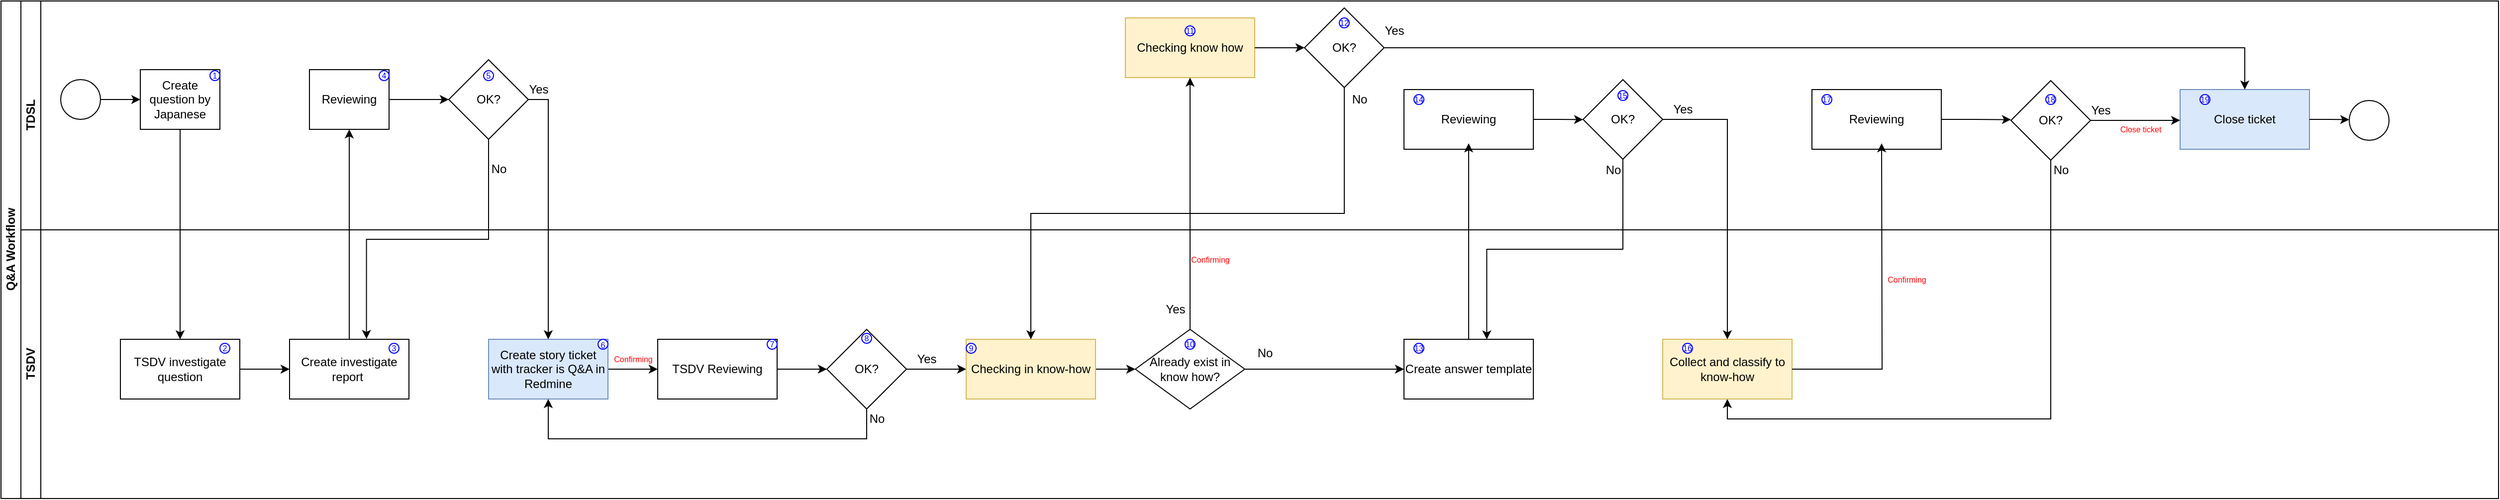 <mxfile version="14.4.3" type="github">
  <diagram id="prtHgNgQTEPvFCAcTncT" name="Page-1">
    <mxGraphModel dx="981" dy="548" grid="1" gridSize="10" guides="1" tooltips="1" connect="1" arrows="1" fold="1" page="1" pageScale="1" pageWidth="827" pageHeight="1169" math="0" shadow="0">
      <root>
        <mxCell id="0" />
        <mxCell id="1" parent="0" />
        <mxCell id="dNxyNK7c78bLwvsdeMH5-19" value="Q&amp;amp;A Workflow" style="swimlane;html=1;childLayout=stackLayout;resizeParent=1;resizeParentMax=0;horizontal=0;startSize=20;horizontalStack=0;" parent="1" vertex="1">
          <mxGeometry x="120" y="120" width="2510" height="500" as="geometry" />
        </mxCell>
        <mxCell id="dNxyNK7c78bLwvsdeMH5-20" value="TDSL" style="swimlane;html=1;startSize=20;horizontal=0;" parent="dNxyNK7c78bLwvsdeMH5-19" vertex="1">
          <mxGeometry x="20" width="2490" height="230" as="geometry" />
        </mxCell>
        <mxCell id="dNxyNK7c78bLwvsdeMH5-25" value="" style="edgeStyle=orthogonalEdgeStyle;rounded=0;orthogonalLoop=1;jettySize=auto;html=1;" parent="dNxyNK7c78bLwvsdeMH5-20" source="dNxyNK7c78bLwvsdeMH5-23" target="dNxyNK7c78bLwvsdeMH5-24" edge="1">
          <mxGeometry relative="1" as="geometry" />
        </mxCell>
        <mxCell id="dNxyNK7c78bLwvsdeMH5-23" value="" style="ellipse;whiteSpace=wrap;html=1;" parent="dNxyNK7c78bLwvsdeMH5-20" vertex="1">
          <mxGeometry x="40" y="79" width="40" height="40" as="geometry" />
        </mxCell>
        <mxCell id="dNxyNK7c78bLwvsdeMH5-24" value="Create question by Japanese" style="rounded=0;whiteSpace=wrap;html=1;fontFamily=Helvetica;fontSize=12;fontColor=#000000;align=center;" parent="dNxyNK7c78bLwvsdeMH5-20" vertex="1">
          <mxGeometry x="120" y="69" width="80" height="60" as="geometry" />
        </mxCell>
        <mxCell id="7MUZo-UXY0UL-2Fm9ZRf-6" value="Reviewing" style="rounded=0;whiteSpace=wrap;html=1;fontFamily=Helvetica;fontSize=12;fontColor=#000000;align=center;" vertex="1" parent="dNxyNK7c78bLwvsdeMH5-20">
          <mxGeometry x="290" y="69" width="80" height="60" as="geometry" />
        </mxCell>
        <mxCell id="7MUZo-UXY0UL-2Fm9ZRf-9" value="OK?" style="rhombus;whiteSpace=wrap;html=1;" vertex="1" parent="dNxyNK7c78bLwvsdeMH5-20">
          <mxGeometry x="430" y="58.996" width="80" height="80" as="geometry" />
        </mxCell>
        <mxCell id="7MUZo-UXY0UL-2Fm9ZRf-8" style="edgeStyle=orthogonalEdgeStyle;rounded=0;orthogonalLoop=1;jettySize=auto;html=1;exitX=1;exitY=0.5;exitDx=0;exitDy=0;" edge="1" parent="dNxyNK7c78bLwvsdeMH5-20" source="7MUZo-UXY0UL-2Fm9ZRf-6" target="7MUZo-UXY0UL-2Fm9ZRf-9">
          <mxGeometry relative="1" as="geometry">
            <mxPoint x="440" y="99.276" as="targetPoint" />
          </mxGeometry>
        </mxCell>
        <mxCell id="7MUZo-UXY0UL-2Fm9ZRf-15" value="Yes" style="text;html=1;align=center;verticalAlign=middle;resizable=0;points=[];autosize=1;" vertex="1" parent="dNxyNK7c78bLwvsdeMH5-20">
          <mxGeometry x="500" y="79" width="40" height="20" as="geometry" />
        </mxCell>
        <mxCell id="7MUZo-UXY0UL-2Fm9ZRf-34" value="Reviewing" style="rounded=0;whiteSpace=wrap;html=1;" vertex="1" parent="dNxyNK7c78bLwvsdeMH5-20">
          <mxGeometry x="1390" y="89" width="130" height="60" as="geometry" />
        </mxCell>
        <mxCell id="7MUZo-UXY0UL-2Fm9ZRf-36" value="OK?" style="rhombus;whiteSpace=wrap;html=1;" vertex="1" parent="dNxyNK7c78bLwvsdeMH5-20">
          <mxGeometry x="1570" y="79" width="80" height="80" as="geometry" />
        </mxCell>
        <mxCell id="7MUZo-UXY0UL-2Fm9ZRf-50" value="Reviewing" style="rounded=0;whiteSpace=wrap;html=1;" vertex="1" parent="dNxyNK7c78bLwvsdeMH5-20">
          <mxGeometry x="1800" y="89" width="130" height="60" as="geometry" />
        </mxCell>
        <mxCell id="7MUZo-UXY0UL-2Fm9ZRf-52" value="OK?" style="rhombus;whiteSpace=wrap;html=1;" vertex="1" parent="dNxyNK7c78bLwvsdeMH5-20">
          <mxGeometry x="2000" y="80" width="80" height="80" as="geometry" />
        </mxCell>
        <mxCell id="7MUZo-UXY0UL-2Fm9ZRf-55" value="Close ticket" style="rounded=0;whiteSpace=wrap;html=1;fillColor=#dae8fc;strokeColor=#6c8ebf;" vertex="1" parent="dNxyNK7c78bLwvsdeMH5-20">
          <mxGeometry x="2170" y="89" width="130" height="60" as="geometry" />
        </mxCell>
        <mxCell id="7MUZo-UXY0UL-2Fm9ZRf-61" value="" style="ellipse;whiteSpace=wrap;html=1;" vertex="1" parent="dNxyNK7c78bLwvsdeMH5-20">
          <mxGeometry x="2340" y="100" width="40" height="40" as="geometry" />
        </mxCell>
        <mxCell id="7MUZo-UXY0UL-2Fm9ZRf-63" value="Checking know how" style="rounded=0;whiteSpace=wrap;html=1;fillColor=#fff2cc;strokeColor=#d6b656;" vertex="1" parent="dNxyNK7c78bLwvsdeMH5-20">
          <mxGeometry x="1110" y="17" width="130" height="60" as="geometry" />
        </mxCell>
        <mxCell id="7MUZo-UXY0UL-2Fm9ZRf-69" style="edgeStyle=orthogonalEdgeStyle;rounded=0;orthogonalLoop=1;jettySize=auto;html=1;exitX=1;exitY=0.5;exitDx=0;exitDy=0;entryX=0.5;entryY=0;entryDx=0;entryDy=0;" edge="1" parent="dNxyNK7c78bLwvsdeMH5-20" source="7MUZo-UXY0UL-2Fm9ZRf-65" target="7MUZo-UXY0UL-2Fm9ZRf-55">
          <mxGeometry relative="1" as="geometry" />
        </mxCell>
        <mxCell id="7MUZo-UXY0UL-2Fm9ZRf-65" value="OK?" style="rhombus;whiteSpace=wrap;html=1;" vertex="1" parent="dNxyNK7c78bLwvsdeMH5-20">
          <mxGeometry x="1290" y="7" width="80" height="80" as="geometry" />
        </mxCell>
        <mxCell id="7MUZo-UXY0UL-2Fm9ZRf-68" value="Yes" style="text;html=1;align=center;verticalAlign=middle;resizable=0;points=[];autosize=1;" vertex="1" parent="dNxyNK7c78bLwvsdeMH5-20">
          <mxGeometry x="1360" y="20" width="40" height="20" as="geometry" />
        </mxCell>
        <mxCell id="7MUZo-UXY0UL-2Fm9ZRf-70" value="No" style="text;html=1;align=center;verticalAlign=middle;resizable=0;points=[];autosize=1;" vertex="1" parent="dNxyNK7c78bLwvsdeMH5-20">
          <mxGeometry x="1330" y="89" width="30" height="20" as="geometry" />
        </mxCell>
        <mxCell id="7MUZo-UXY0UL-2Fm9ZRf-53" value="Yes" style="text;html=1;align=center;verticalAlign=middle;resizable=0;points=[];autosize=1;" vertex="1" parent="dNxyNK7c78bLwvsdeMH5-20">
          <mxGeometry x="1650" y="99" width="40" height="20" as="geometry" />
        </mxCell>
        <mxCell id="7MUZo-UXY0UL-2Fm9ZRf-75" value="1" style="ellipse;whiteSpace=wrap;html=1;aspect=fixed;strokeColor=#0000FF;fontColor=#0000FF;fontSize=8;" vertex="1" parent="dNxyNK7c78bLwvsdeMH5-20">
          <mxGeometry x="190" y="70" width="10" height="10" as="geometry" />
        </mxCell>
        <mxCell id="7MUZo-UXY0UL-2Fm9ZRf-78" value="4" style="ellipse;whiteSpace=wrap;html=1;aspect=fixed;strokeColor=#0000FF;fontColor=#0000FF;fontSize=8;" vertex="1" parent="dNxyNK7c78bLwvsdeMH5-20">
          <mxGeometry x="360" y="70" width="10" height="10" as="geometry" />
        </mxCell>
        <mxCell id="7MUZo-UXY0UL-2Fm9ZRf-79" value="5" style="ellipse;whiteSpace=wrap;html=1;aspect=fixed;strokeColor=#0000FF;fontColor=#0000FF;fontSize=8;" vertex="1" parent="dNxyNK7c78bLwvsdeMH5-20">
          <mxGeometry x="465" y="70" width="10" height="10" as="geometry" />
        </mxCell>
        <mxCell id="7MUZo-UXY0UL-2Fm9ZRf-88" value="11" style="ellipse;whiteSpace=wrap;html=1;aspect=fixed;strokeColor=#0000FF;fontColor=#0000FF;fontSize=8;" vertex="1" parent="dNxyNK7c78bLwvsdeMH5-20">
          <mxGeometry x="1170" y="25" width="10" height="10" as="geometry" />
        </mxCell>
        <mxCell id="7MUZo-UXY0UL-2Fm9ZRf-89" value="12" style="ellipse;whiteSpace=wrap;html=1;aspect=fixed;strokeColor=#0000FF;fontColor=#0000FF;fontSize=8;" vertex="1" parent="dNxyNK7c78bLwvsdeMH5-20">
          <mxGeometry x="1325" y="17" width="10" height="10" as="geometry" />
        </mxCell>
        <mxCell id="7MUZo-UXY0UL-2Fm9ZRf-90" value="14" style="ellipse;whiteSpace=wrap;html=1;aspect=fixed;strokeColor=#0000FF;fontColor=#0000FF;fontSize=8;" vertex="1" parent="dNxyNK7c78bLwvsdeMH5-20">
          <mxGeometry x="1400" y="94" width="10" height="10" as="geometry" />
        </mxCell>
        <mxCell id="7MUZo-UXY0UL-2Fm9ZRf-92" value="15" style="ellipse;whiteSpace=wrap;html=1;aspect=fixed;strokeColor=#0000FF;fontColor=#0000FF;fontSize=8;" vertex="1" parent="dNxyNK7c78bLwvsdeMH5-20">
          <mxGeometry x="1605" y="90" width="10" height="10" as="geometry" />
        </mxCell>
        <mxCell id="7MUZo-UXY0UL-2Fm9ZRf-94" value="17" style="ellipse;whiteSpace=wrap;html=1;aspect=fixed;strokeColor=#0000FF;fontColor=#0000FF;fontSize=8;" vertex="1" parent="dNxyNK7c78bLwvsdeMH5-20">
          <mxGeometry x="1810" y="94" width="10" height="10" as="geometry" />
        </mxCell>
        <mxCell id="7MUZo-UXY0UL-2Fm9ZRf-95" value="18" style="ellipse;whiteSpace=wrap;html=1;aspect=fixed;strokeColor=#0000FF;fontColor=#0000FF;fontSize=8;" vertex="1" parent="dNxyNK7c78bLwvsdeMH5-20">
          <mxGeometry x="2035" y="94" width="10" height="10" as="geometry" />
        </mxCell>
        <mxCell id="7MUZo-UXY0UL-2Fm9ZRf-96" value="19" style="ellipse;whiteSpace=wrap;html=1;aspect=fixed;strokeColor=#0000FF;fontColor=#0000FF;fontSize=8;" vertex="1" parent="dNxyNK7c78bLwvsdeMH5-20">
          <mxGeometry x="2190" y="94" width="10" height="10" as="geometry" />
        </mxCell>
        <mxCell id="7MUZo-UXY0UL-2Fm9ZRf-103" value="Close ticket" style="text;html=1;align=center;verticalAlign=middle;resizable=0;points=[];autosize=1;fontSize=8;fontColor=#FF0000;" vertex="1" parent="dNxyNK7c78bLwvsdeMH5-20">
          <mxGeometry x="2100" y="119" width="60" height="20" as="geometry" />
        </mxCell>
        <mxCell id="7MUZo-UXY0UL-2Fm9ZRf-39" style="edgeStyle=orthogonalEdgeStyle;rounded=0;orthogonalLoop=1;jettySize=auto;html=1;exitX=0.5;exitY=1;exitDx=0;exitDy=0;entryX=0.64;entryY=0.002;entryDx=0;entryDy=0;entryPerimeter=0;" edge="1" parent="dNxyNK7c78bLwvsdeMH5-19" source="7MUZo-UXY0UL-2Fm9ZRf-36" target="7MUZo-UXY0UL-2Fm9ZRf-31">
          <mxGeometry relative="1" as="geometry" />
        </mxCell>
        <mxCell id="7MUZo-UXY0UL-2Fm9ZRf-57" style="edgeStyle=orthogonalEdgeStyle;rounded=0;orthogonalLoop=1;jettySize=auto;html=1;exitX=0.5;exitY=1;exitDx=0;exitDy=0;entryX=0.5;entryY=1;entryDx=0;entryDy=0;" edge="1" parent="dNxyNK7c78bLwvsdeMH5-19" source="7MUZo-UXY0UL-2Fm9ZRf-52" target="7MUZo-UXY0UL-2Fm9ZRf-38">
          <mxGeometry relative="1" as="geometry" />
        </mxCell>
        <mxCell id="dNxyNK7c78bLwvsdeMH5-21" value="TSDV" style="swimlane;html=1;startSize=20;horizontal=0;" parent="dNxyNK7c78bLwvsdeMH5-19" vertex="1">
          <mxGeometry x="20" y="230" width="2490" height="270" as="geometry" />
        </mxCell>
        <mxCell id="7MUZo-UXY0UL-2Fm9ZRf-12" style="edgeStyle=orthogonalEdgeStyle;rounded=0;orthogonalLoop=1;jettySize=auto;html=1;exitX=1;exitY=0.5;exitDx=0;exitDy=0;entryX=0;entryY=0.5;entryDx=0;entryDy=0;" edge="1" parent="dNxyNK7c78bLwvsdeMH5-21" source="7MUZo-UXY0UL-2Fm9ZRf-1" target="7MUZo-UXY0UL-2Fm9ZRf-5">
          <mxGeometry relative="1" as="geometry" />
        </mxCell>
        <mxCell id="7MUZo-UXY0UL-2Fm9ZRf-1" value="TSDV investigate question" style="rounded=0;whiteSpace=wrap;html=1;" vertex="1" parent="dNxyNK7c78bLwvsdeMH5-21">
          <mxGeometry x="100" y="110" width="120" height="60" as="geometry" />
        </mxCell>
        <mxCell id="7MUZo-UXY0UL-2Fm9ZRf-5" value="Create investigate report&amp;nbsp;" style="rounded=0;whiteSpace=wrap;html=1;" vertex="1" parent="dNxyNK7c78bLwvsdeMH5-21">
          <mxGeometry x="270" y="110" width="120" height="60" as="geometry" />
        </mxCell>
        <mxCell id="7MUZo-UXY0UL-2Fm9ZRf-82" style="edgeStyle=orthogonalEdgeStyle;rounded=0;orthogonalLoop=1;jettySize=auto;html=1;exitX=1;exitY=0.5;exitDx=0;exitDy=0;entryX=0;entryY=0.5;entryDx=0;entryDy=0;fontColor=#0000FF;" edge="1" parent="dNxyNK7c78bLwvsdeMH5-21" source="7MUZo-UXY0UL-2Fm9ZRf-18" target="7MUZo-UXY0UL-2Fm9ZRf-22">
          <mxGeometry relative="1" as="geometry" />
        </mxCell>
        <mxCell id="7MUZo-UXY0UL-2Fm9ZRf-18" value="Create story ticket with tracker is Q&amp;amp;A in Redmine" style="rounded=0;whiteSpace=wrap;html=1;fillColor=#dae8fc;strokeColor=#6c8ebf;" vertex="1" parent="dNxyNK7c78bLwvsdeMH5-21">
          <mxGeometry x="470" y="110" width="120" height="60" as="geometry" />
        </mxCell>
        <mxCell id="7MUZo-UXY0UL-2Fm9ZRf-22" value="TSDV Reviewing" style="rounded=0;whiteSpace=wrap;html=1;" vertex="1" parent="dNxyNK7c78bLwvsdeMH5-21">
          <mxGeometry x="640" y="110" width="120" height="60" as="geometry" />
        </mxCell>
        <mxCell id="7MUZo-UXY0UL-2Fm9ZRf-25" style="edgeStyle=orthogonalEdgeStyle;rounded=0;orthogonalLoop=1;jettySize=auto;html=1;exitX=0.5;exitY=1;exitDx=0;exitDy=0;entryX=0.5;entryY=1;entryDx=0;entryDy=0;" edge="1" parent="dNxyNK7c78bLwvsdeMH5-21" target="7MUZo-UXY0UL-2Fm9ZRf-18">
          <mxGeometry relative="1" as="geometry">
            <mxPoint x="850" y="180.003" as="sourcePoint" />
            <Array as="points">
              <mxPoint x="850" y="210" />
              <mxPoint x="530" y="210" />
            </Array>
          </mxGeometry>
        </mxCell>
        <mxCell id="7MUZo-UXY0UL-2Fm9ZRf-84" style="edgeStyle=orthogonalEdgeStyle;rounded=0;orthogonalLoop=1;jettySize=auto;html=1;exitX=1;exitY=0.5;exitDx=0;exitDy=0;entryX=0;entryY=0.5;entryDx=0;entryDy=0;fontColor=#0000FF;" edge="1" parent="dNxyNK7c78bLwvsdeMH5-21" source="7MUZo-UXY0UL-2Fm9ZRf-24" target="7MUZo-UXY0UL-2Fm9ZRf-29">
          <mxGeometry relative="1" as="geometry" />
        </mxCell>
        <mxCell id="7MUZo-UXY0UL-2Fm9ZRf-24" value="OK?" style="rhombus;whiteSpace=wrap;html=1;" vertex="1" parent="dNxyNK7c78bLwvsdeMH5-21">
          <mxGeometry x="810" y="100.003" width="80" height="80" as="geometry" />
        </mxCell>
        <mxCell id="7MUZo-UXY0UL-2Fm9ZRf-23" style="edgeStyle=orthogonalEdgeStyle;rounded=0;orthogonalLoop=1;jettySize=auto;html=1;exitX=1;exitY=0.5;exitDx=0;exitDy=0;" edge="1" parent="dNxyNK7c78bLwvsdeMH5-21" source="7MUZo-UXY0UL-2Fm9ZRf-22">
          <mxGeometry relative="1" as="geometry">
            <mxPoint x="810.003" y="140" as="targetPoint" />
          </mxGeometry>
        </mxCell>
        <mxCell id="7MUZo-UXY0UL-2Fm9ZRf-27" value="Yes" style="text;html=1;align=center;verticalAlign=middle;resizable=0;points=[];autosize=1;" vertex="1" parent="dNxyNK7c78bLwvsdeMH5-21">
          <mxGeometry x="890" y="120" width="40" height="20" as="geometry" />
        </mxCell>
        <mxCell id="7MUZo-UXY0UL-2Fm9ZRf-87" style="edgeStyle=orthogonalEdgeStyle;rounded=0;orthogonalLoop=1;jettySize=auto;html=1;exitX=1;exitY=0.5;exitDx=0;exitDy=0;entryX=0;entryY=0.5;entryDx=0;entryDy=0;fontColor=#0000FF;" edge="1" parent="dNxyNK7c78bLwvsdeMH5-21" source="7MUZo-UXY0UL-2Fm9ZRf-29" target="7MUZo-UXY0UL-2Fm9ZRf-41">
          <mxGeometry relative="1" as="geometry" />
        </mxCell>
        <mxCell id="7MUZo-UXY0UL-2Fm9ZRf-29" value="Checking in know-how" style="rounded=0;whiteSpace=wrap;html=1;fillColor=#fff2cc;strokeColor=#d6b656;" vertex="1" parent="dNxyNK7c78bLwvsdeMH5-21">
          <mxGeometry x="950" y="110" width="130" height="60" as="geometry" />
        </mxCell>
        <mxCell id="7MUZo-UXY0UL-2Fm9ZRf-31" value="Create answer template" style="rounded=0;whiteSpace=wrap;html=1;" vertex="1" parent="dNxyNK7c78bLwvsdeMH5-21">
          <mxGeometry x="1390" y="110" width="130" height="60" as="geometry" />
        </mxCell>
        <mxCell id="7MUZo-UXY0UL-2Fm9ZRf-38" value="Collect and classify to know-how" style="rounded=0;whiteSpace=wrap;html=1;fillColor=#fff2cc;strokeColor=#d6b656;" vertex="1" parent="dNxyNK7c78bLwvsdeMH5-21">
          <mxGeometry x="1650" y="110" width="130" height="60" as="geometry" />
        </mxCell>
        <mxCell id="7MUZo-UXY0UL-2Fm9ZRf-72" style="edgeStyle=orthogonalEdgeStyle;rounded=0;orthogonalLoop=1;jettySize=auto;html=1;exitX=1;exitY=0.5;exitDx=0;exitDy=0;entryX=0;entryY=0.5;entryDx=0;entryDy=0;" edge="1" parent="dNxyNK7c78bLwvsdeMH5-21" source="7MUZo-UXY0UL-2Fm9ZRf-41" target="7MUZo-UXY0UL-2Fm9ZRf-31">
          <mxGeometry relative="1" as="geometry" />
        </mxCell>
        <mxCell id="7MUZo-UXY0UL-2Fm9ZRf-41" value="Already exist in know how?" style="rhombus;whiteSpace=wrap;html=1;" vertex="1" parent="dNxyNK7c78bLwvsdeMH5-21">
          <mxGeometry x="1120" y="100" width="110" height="80" as="geometry" />
        </mxCell>
        <mxCell id="7MUZo-UXY0UL-2Fm9ZRf-43" value="No" style="text;html=1;align=center;verticalAlign=middle;resizable=0;points=[];autosize=1;" vertex="1" parent="dNxyNK7c78bLwvsdeMH5-21">
          <mxGeometry x="1235" y="114" width="30" height="20" as="geometry" />
        </mxCell>
        <mxCell id="7MUZo-UXY0UL-2Fm9ZRf-47" value="Yes" style="text;html=1;align=center;verticalAlign=middle;resizable=0;points=[];autosize=1;" vertex="1" parent="dNxyNK7c78bLwvsdeMH5-21">
          <mxGeometry x="1140" y="70" width="40" height="20" as="geometry" />
        </mxCell>
        <mxCell id="7MUZo-UXY0UL-2Fm9ZRf-76" value="2" style="ellipse;whiteSpace=wrap;html=1;aspect=fixed;strokeColor=#0000FF;fontColor=#0000FF;fontSize=8;" vertex="1" parent="dNxyNK7c78bLwvsdeMH5-21">
          <mxGeometry x="200" y="114" width="10" height="10" as="geometry" />
        </mxCell>
        <mxCell id="7MUZo-UXY0UL-2Fm9ZRf-77" value="3" style="ellipse;whiteSpace=wrap;html=1;aspect=fixed;strokeColor=#0000FF;fontColor=#0000FF;fontSize=8;" vertex="1" parent="dNxyNK7c78bLwvsdeMH5-21">
          <mxGeometry x="370" y="114" width="10" height="10" as="geometry" />
        </mxCell>
        <mxCell id="7MUZo-UXY0UL-2Fm9ZRf-80" value="&lt;font style=&quot;font-size: 8px&quot;&gt;6&lt;/font&gt;" style="ellipse;whiteSpace=wrap;html=1;aspect=fixed;strokeColor=#0000FF;fontColor=#0000FF;" vertex="1" parent="dNxyNK7c78bLwvsdeMH5-21">
          <mxGeometry x="580" y="110" width="10" height="10" as="geometry" />
        </mxCell>
        <mxCell id="7MUZo-UXY0UL-2Fm9ZRf-81" value="7" style="ellipse;whiteSpace=wrap;html=1;aspect=fixed;strokeColor=#0000FF;fontColor=#0000FF;fontSize=8;" vertex="1" parent="dNxyNK7c78bLwvsdeMH5-21">
          <mxGeometry x="750" y="110" width="10" height="10" as="geometry" />
        </mxCell>
        <mxCell id="7MUZo-UXY0UL-2Fm9ZRf-83" value="8" style="ellipse;whiteSpace=wrap;html=1;aspect=fixed;strokeColor=#0000FF;fontColor=#0000FF;fontSize=8;" vertex="1" parent="dNxyNK7c78bLwvsdeMH5-21">
          <mxGeometry x="845" y="104" width="10" height="10" as="geometry" />
        </mxCell>
        <mxCell id="7MUZo-UXY0UL-2Fm9ZRf-28" value="No" style="text;html=1;align=center;verticalAlign=middle;resizable=0;points=[];autosize=1;" vertex="1" parent="dNxyNK7c78bLwvsdeMH5-21">
          <mxGeometry x="845" y="180" width="30" height="20" as="geometry" />
        </mxCell>
        <mxCell id="7MUZo-UXY0UL-2Fm9ZRf-85" value="9" style="ellipse;whiteSpace=wrap;html=1;aspect=fixed;strokeColor=#0000FF;fontColor=#0000FF;fontSize=8;" vertex="1" parent="dNxyNK7c78bLwvsdeMH5-21">
          <mxGeometry x="950" y="114" width="10" height="10" as="geometry" />
        </mxCell>
        <mxCell id="7MUZo-UXY0UL-2Fm9ZRf-86" value="10" style="ellipse;whiteSpace=wrap;html=1;aspect=fixed;strokeColor=#0000FF;fontColor=#0000FF;fontSize=8;" vertex="1" parent="dNxyNK7c78bLwvsdeMH5-21">
          <mxGeometry x="1170" y="110" width="10" height="10" as="geometry" />
        </mxCell>
        <mxCell id="7MUZo-UXY0UL-2Fm9ZRf-91" value="13" style="ellipse;whiteSpace=wrap;html=1;aspect=fixed;strokeColor=#0000FF;fontColor=#0000FF;fontSize=8;" vertex="1" parent="dNxyNK7c78bLwvsdeMH5-21">
          <mxGeometry x="1400" y="114" width="10" height="10" as="geometry" />
        </mxCell>
        <mxCell id="7MUZo-UXY0UL-2Fm9ZRf-93" value="16" style="ellipse;whiteSpace=wrap;html=1;aspect=fixed;strokeColor=#0000FF;fontColor=#0000FF;fontSize=8;" vertex="1" parent="dNxyNK7c78bLwvsdeMH5-21">
          <mxGeometry x="1670" y="114" width="10" height="10" as="geometry" />
        </mxCell>
        <mxCell id="7MUZo-UXY0UL-2Fm9ZRf-100" value="&lt;font&gt;Confirming&lt;/font&gt;" style="text;html=1;align=center;verticalAlign=middle;resizable=0;points=[];autosize=1;fontSize=8;fontColor=#FF0000;" vertex="1" parent="dNxyNK7c78bLwvsdeMH5-21">
          <mxGeometry x="590" y="120" width="50" height="20" as="geometry" />
        </mxCell>
        <mxCell id="7MUZo-UXY0UL-2Fm9ZRf-102" value="Confirming" style="text;html=1;align=center;verticalAlign=middle;resizable=0;points=[];autosize=1;fontSize=8;fontColor=#FF0000;" vertex="1" parent="dNxyNK7c78bLwvsdeMH5-21">
          <mxGeometry x="1170" y="20" width="50" height="20" as="geometry" />
        </mxCell>
        <mxCell id="7MUZo-UXY0UL-2Fm9ZRf-104" value="Confirming" style="text;html=1;align=center;verticalAlign=middle;resizable=0;points=[];autosize=1;fontSize=8;fontColor=#FF0000;" vertex="1" parent="dNxyNK7c78bLwvsdeMH5-21">
          <mxGeometry x="1870" y="40" width="50" height="20" as="geometry" />
        </mxCell>
        <mxCell id="7MUZo-UXY0UL-2Fm9ZRf-2" style="edgeStyle=orthogonalEdgeStyle;rounded=0;orthogonalLoop=1;jettySize=auto;html=1;exitX=0.5;exitY=1;exitDx=0;exitDy=0;entryX=0.5;entryY=0;entryDx=0;entryDy=0;" edge="1" parent="dNxyNK7c78bLwvsdeMH5-19" source="dNxyNK7c78bLwvsdeMH5-24" target="7MUZo-UXY0UL-2Fm9ZRf-1">
          <mxGeometry relative="1" as="geometry" />
        </mxCell>
        <mxCell id="7MUZo-UXY0UL-2Fm9ZRf-7" style="edgeStyle=orthogonalEdgeStyle;rounded=0;orthogonalLoop=1;jettySize=auto;html=1;exitX=0.5;exitY=0;exitDx=0;exitDy=0;entryX=0.5;entryY=1;entryDx=0;entryDy=0;" edge="1" parent="dNxyNK7c78bLwvsdeMH5-19" source="7MUZo-UXY0UL-2Fm9ZRf-5" target="7MUZo-UXY0UL-2Fm9ZRf-6">
          <mxGeometry relative="1" as="geometry" />
        </mxCell>
        <mxCell id="7MUZo-UXY0UL-2Fm9ZRf-13" style="edgeStyle=orthogonalEdgeStyle;rounded=0;orthogonalLoop=1;jettySize=auto;html=1;exitX=0.5;exitY=1;exitDx=0;exitDy=0;entryX=0.644;entryY=-0.007;entryDx=0;entryDy=0;entryPerimeter=0;" edge="1" parent="dNxyNK7c78bLwvsdeMH5-19" source="7MUZo-UXY0UL-2Fm9ZRf-9" target="7MUZo-UXY0UL-2Fm9ZRf-5">
          <mxGeometry relative="1" as="geometry" />
        </mxCell>
        <mxCell id="7MUZo-UXY0UL-2Fm9ZRf-14" style="edgeStyle=orthogonalEdgeStyle;rounded=0;orthogonalLoop=1;jettySize=auto;html=1;exitX=1;exitY=0.5;exitDx=0;exitDy=0;entryX=0.5;entryY=0;entryDx=0;entryDy=0;" edge="1" parent="dNxyNK7c78bLwvsdeMH5-19" source="7MUZo-UXY0UL-2Fm9ZRf-9" target="7MUZo-UXY0UL-2Fm9ZRf-18">
          <mxGeometry relative="1" as="geometry">
            <mxPoint x="550" y="260" as="targetPoint" />
          </mxGeometry>
        </mxCell>
        <mxCell id="7MUZo-UXY0UL-2Fm9ZRf-62" style="edgeStyle=orthogonalEdgeStyle;rounded=0;orthogonalLoop=1;jettySize=auto;html=1;exitX=0.5;exitY=0;exitDx=0;exitDy=0;entryX=0.5;entryY=1;entryDx=0;entryDy=0;" edge="1" parent="dNxyNK7c78bLwvsdeMH5-19" source="7MUZo-UXY0UL-2Fm9ZRf-41" target="7MUZo-UXY0UL-2Fm9ZRf-63">
          <mxGeometry relative="1" as="geometry">
            <mxPoint x="1194.862" y="150" as="targetPoint" />
          </mxGeometry>
        </mxCell>
        <mxCell id="7MUZo-UXY0UL-2Fm9ZRf-71" style="edgeStyle=orthogonalEdgeStyle;rounded=0;orthogonalLoop=1;jettySize=auto;html=1;exitX=0.5;exitY=1;exitDx=0;exitDy=0;entryX=0.5;entryY=0;entryDx=0;entryDy=0;" edge="1" parent="dNxyNK7c78bLwvsdeMH5-19" source="7MUZo-UXY0UL-2Fm9ZRf-65" target="7MUZo-UXY0UL-2Fm9ZRf-29">
          <mxGeometry relative="1" as="geometry" />
        </mxCell>
        <mxCell id="7MUZo-UXY0UL-2Fm9ZRf-73" style="edgeStyle=orthogonalEdgeStyle;rounded=0;orthogonalLoop=1;jettySize=auto;html=1;exitX=1;exitY=0.5;exitDx=0;exitDy=0;" edge="1" parent="dNxyNK7c78bLwvsdeMH5-19" source="7MUZo-UXY0UL-2Fm9ZRf-36" target="7MUZo-UXY0UL-2Fm9ZRf-38">
          <mxGeometry relative="1" as="geometry" />
        </mxCell>
        <mxCell id="7MUZo-UXY0UL-2Fm9ZRf-16" value="No" style="text;html=1;align=center;verticalAlign=middle;resizable=0;points=[];autosize=1;" vertex="1" parent="1">
          <mxGeometry x="605" y="279" width="30" height="20" as="geometry" />
        </mxCell>
        <mxCell id="7MUZo-UXY0UL-2Fm9ZRf-32" style="edgeStyle=orthogonalEdgeStyle;rounded=0;orthogonalLoop=1;jettySize=auto;html=1;exitX=0.5;exitY=0;exitDx=0;exitDy=0;" edge="1" parent="1" source="7MUZo-UXY0UL-2Fm9ZRf-31">
          <mxGeometry relative="1" as="geometry">
            <mxPoint x="1595" y="263" as="targetPoint" />
            <Array as="points">
              <mxPoint x="1595" y="450" />
            </Array>
          </mxGeometry>
        </mxCell>
        <mxCell id="7MUZo-UXY0UL-2Fm9ZRf-35" style="edgeStyle=orthogonalEdgeStyle;rounded=0;orthogonalLoop=1;jettySize=auto;html=1;exitX=1;exitY=0.5;exitDx=0;exitDy=0;" edge="1" parent="1" source="7MUZo-UXY0UL-2Fm9ZRf-34">
          <mxGeometry relative="1" as="geometry">
            <mxPoint x="1710" y="239.241" as="targetPoint" />
          </mxGeometry>
        </mxCell>
        <mxCell id="7MUZo-UXY0UL-2Fm9ZRf-40" value="No" style="text;html=1;align=center;verticalAlign=middle;resizable=0;points=[];autosize=1;" vertex="1" parent="1">
          <mxGeometry x="1725" y="280" width="30" height="20" as="geometry" />
        </mxCell>
        <mxCell id="7MUZo-UXY0UL-2Fm9ZRf-49" style="edgeStyle=orthogonalEdgeStyle;rounded=0;orthogonalLoop=1;jettySize=auto;html=1;exitX=1;exitY=0.5;exitDx=0;exitDy=0;" edge="1" parent="1" source="7MUZo-UXY0UL-2Fm9ZRf-38">
          <mxGeometry relative="1" as="geometry">
            <mxPoint x="2010" y="263" as="targetPoint" />
          </mxGeometry>
        </mxCell>
        <mxCell id="7MUZo-UXY0UL-2Fm9ZRf-51" style="edgeStyle=orthogonalEdgeStyle;rounded=0;orthogonalLoop=1;jettySize=auto;html=1;exitX=1;exitY=0.5;exitDx=0;exitDy=0;" edge="1" parent="1" source="7MUZo-UXY0UL-2Fm9ZRf-50">
          <mxGeometry relative="1" as="geometry">
            <mxPoint x="2140" y="239.241" as="targetPoint" />
          </mxGeometry>
        </mxCell>
        <mxCell id="7MUZo-UXY0UL-2Fm9ZRf-54" style="edgeStyle=orthogonalEdgeStyle;rounded=0;orthogonalLoop=1;jettySize=auto;html=1;exitX=1;exitY=0.5;exitDx=0;exitDy=0;" edge="1" parent="1" source="7MUZo-UXY0UL-2Fm9ZRf-52">
          <mxGeometry relative="1" as="geometry">
            <mxPoint x="2310" y="239.931" as="targetPoint" />
          </mxGeometry>
        </mxCell>
        <mxCell id="7MUZo-UXY0UL-2Fm9ZRf-56" value="Yes" style="text;html=1;align=center;verticalAlign=middle;resizable=0;points=[];autosize=1;" vertex="1" parent="1">
          <mxGeometry x="2210" y="220" width="40" height="20" as="geometry" />
        </mxCell>
        <mxCell id="7MUZo-UXY0UL-2Fm9ZRf-58" value="No" style="text;html=1;align=center;verticalAlign=middle;resizable=0;points=[];autosize=1;" vertex="1" parent="1">
          <mxGeometry x="2175" y="280" width="30" height="20" as="geometry" />
        </mxCell>
        <mxCell id="7MUZo-UXY0UL-2Fm9ZRf-59" style="edgeStyle=orthogonalEdgeStyle;rounded=0;orthogonalLoop=1;jettySize=auto;html=1;exitX=1;exitY=0.5;exitDx=0;exitDy=0;" edge="1" parent="1" source="7MUZo-UXY0UL-2Fm9ZRf-55">
          <mxGeometry relative="1" as="geometry">
            <mxPoint x="2480" y="239.241" as="targetPoint" />
          </mxGeometry>
        </mxCell>
        <mxCell id="7MUZo-UXY0UL-2Fm9ZRf-64" style="edgeStyle=orthogonalEdgeStyle;rounded=0;orthogonalLoop=1;jettySize=auto;html=1;exitX=1;exitY=0.5;exitDx=0;exitDy=0;" edge="1" parent="1" source="7MUZo-UXY0UL-2Fm9ZRf-63">
          <mxGeometry relative="1" as="geometry">
            <mxPoint x="1430" y="166.931" as="targetPoint" />
          </mxGeometry>
        </mxCell>
      </root>
    </mxGraphModel>
  </diagram>
</mxfile>
